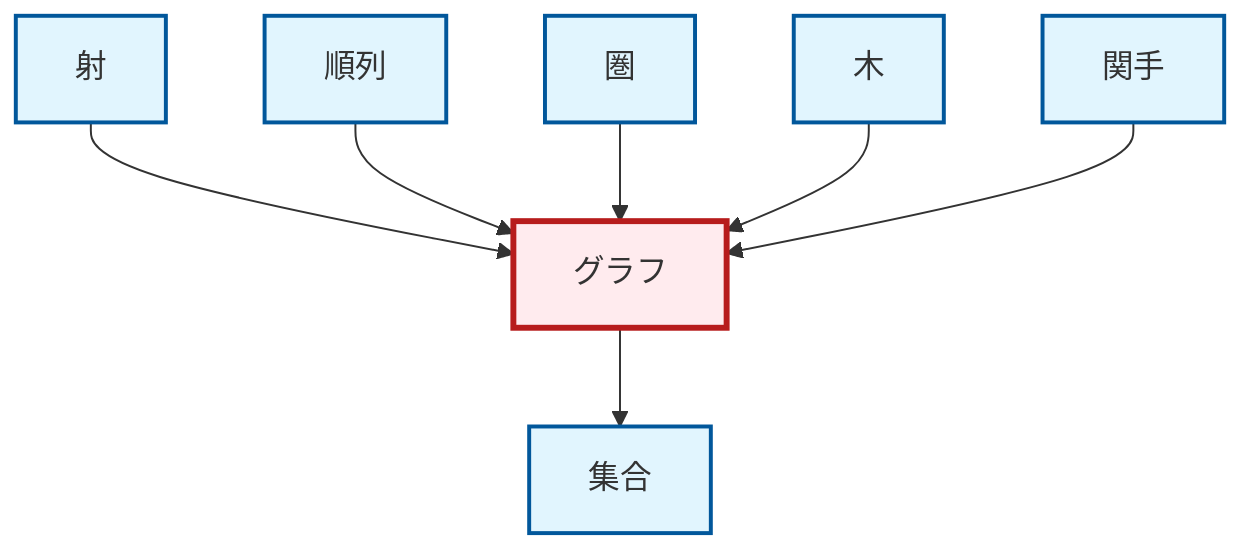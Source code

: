 graph TD
    classDef definition fill:#e1f5fe,stroke:#01579b,stroke-width:2px
    classDef theorem fill:#f3e5f5,stroke:#4a148c,stroke-width:2px
    classDef axiom fill:#fff3e0,stroke:#e65100,stroke-width:2px
    classDef example fill:#e8f5e9,stroke:#1b5e20,stroke-width:2px
    classDef current fill:#ffebee,stroke:#b71c1c,stroke-width:3px
    def-permutation["順列"]:::definition
    def-graph["グラフ"]:::definition
    def-morphism["射"]:::definition
    def-tree["木"]:::definition
    def-functor["関手"]:::definition
    def-category["圏"]:::definition
    def-set["集合"]:::definition
    def-graph --> def-set
    def-morphism --> def-graph
    def-permutation --> def-graph
    def-category --> def-graph
    def-tree --> def-graph
    def-functor --> def-graph
    class def-graph current